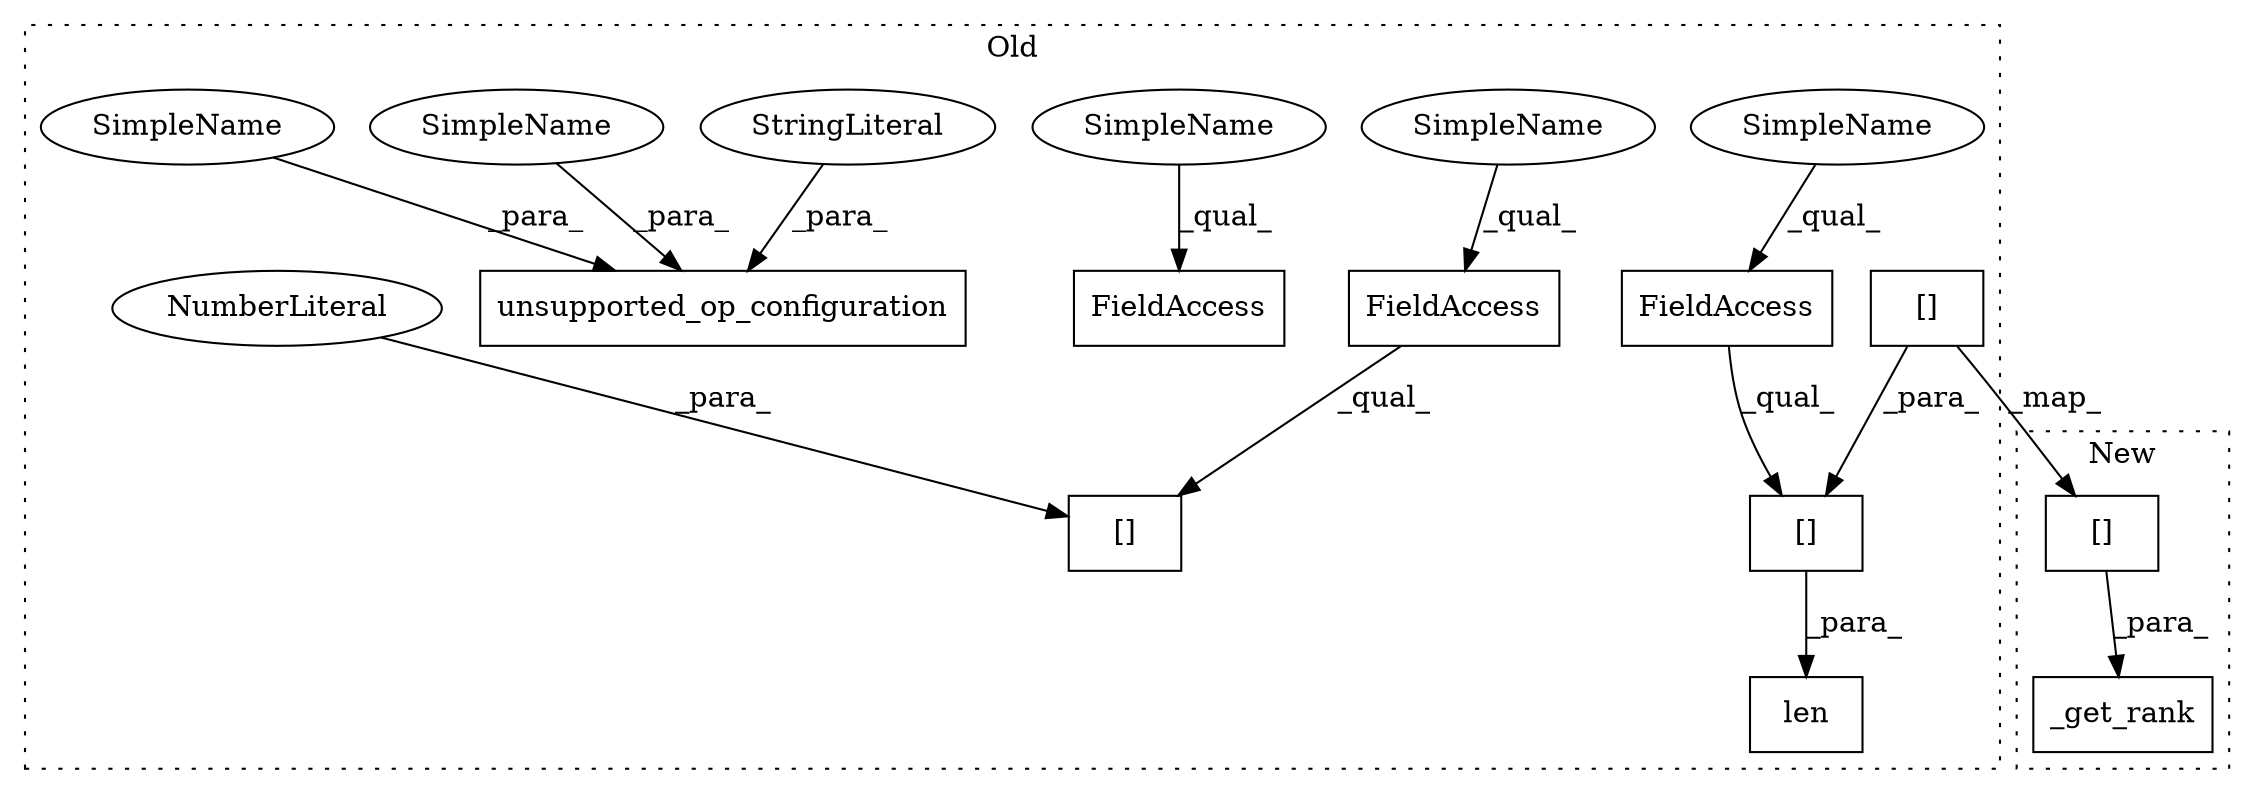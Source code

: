 digraph G {
subgraph cluster0 {
1 [label="len" a="32" s="20900,20936" l="4,1" shape="box"];
3 [label="[]" a="2" s="20904,20935" l="17,1" shape="box"];
5 [label="[]" a="2" s="20921,20934" l="12,1" shape="box"];
6 [label="FieldAccess" a="22" s="20904" l="16" shape="box"];
7 [label="FieldAccess" a="22" s="20773" l="16" shape="box"];
8 [label="unsupported_op_configuration" a="32" s="20810,20882" l="29,1" shape="box"];
9 [label="FieldAccess" a="22" s="20751" l="11" shape="box"];
10 [label="[]" a="2" s="20751,20764" l="12,1" shape="box"];
11 [label="NumberLiteral" a="34" s="20763" l="1" shape="ellipse"];
12 [label="StringLiteral" a="45" s="20858" l="24" shape="ellipse"];
13 [label="SimpleName" a="42" s="20904" l="5" shape="ellipse"];
14 [label="SimpleName" a="42" s="20773" l="5" shape="ellipse"];
15 [label="SimpleName" a="42" s="20852" l="5" shape="ellipse"];
16 [label="SimpleName" a="42" s="20751" l="4" shape="ellipse"];
17 [label="SimpleName" a="42" s="20847" l="4" shape="ellipse"];
label = "Old";
style="dotted";
}
subgraph cluster1 {
2 [label="_get_rank" a="32" s="20452,20476" l="10,1" shape="box"];
4 [label="[]" a="2" s="20462,20475" l="12,1" shape="box"];
label = "New";
style="dotted";
}
3 -> 1 [label="_para_"];
4 -> 2 [label="_para_"];
5 -> 4 [label="_map_"];
5 -> 3 [label="_para_"];
6 -> 3 [label="_qual_"];
9 -> 10 [label="_qual_"];
11 -> 10 [label="_para_"];
12 -> 8 [label="_para_"];
13 -> 6 [label="_qual_"];
14 -> 7 [label="_qual_"];
15 -> 8 [label="_para_"];
16 -> 9 [label="_qual_"];
17 -> 8 [label="_para_"];
}
